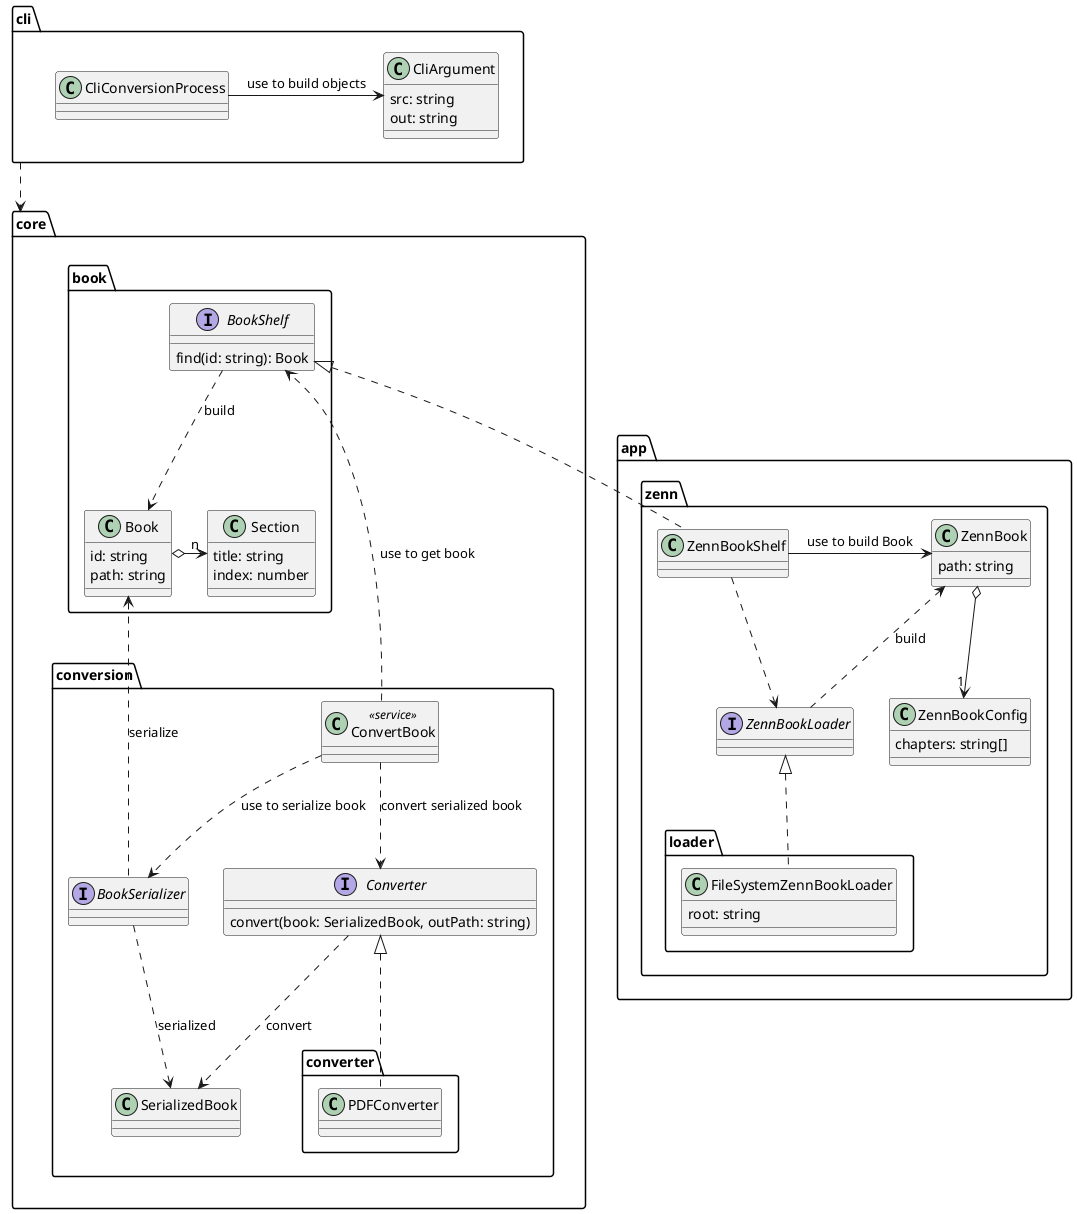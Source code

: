@startuml model to build pdf from markdown
package core {
  package book {
    class Book {
      id: string
      path: string
    }
    class Section {
      title: string
      index: number
    }

    Book o-r-> "n" Section

    interface BookShelf {
      find(id: string): Book
    }
    BookShelf ..> Book : build
  }

  package conversion {
    class SerializedBook
    interface BookSerializer
    BookSerializer .u..> Book : serialize
    BookSerializer ..> SerializedBook : serialized

    interface Converter {
      convert(book: SerializedBook, outPath: string)
    }
    Converter ..> SerializedBook : convert
    Converter .l[hidden].> BookSerializer

    class ConvertBook << service >>
    ConvertBook ..> BookSerializer : use to serialize book
    ConvertBook ..> Converter : convert serialized book
    ConvertBook ..> BookShelf : use to get book

    package converter {
      class PDFConverter
      PDFConverter .u.|> Converter
    }
  }
}

package app {
  package zenn {
    class ZennBookShelf
    ZennBookShelf .u.|> BookShelf

    class ZennBook {
      path: string
    }
    class ZennBookConfig {
      chapters: string[]
    }
    ZennBook o--> "1" ZennBookConfig
    ZennBookShelf -r-> ZennBook : use to build Book

    interface ZennBookLoader
    ZennBookShelf ..> ZennBookLoader
    ZennBookLoader .u.> ZennBook : build

    package loader {
      class FileSystemZennBookLoader {
        root: string
      }
      FileSystemZennBookLoader .u.|> ZennBookLoader
    }
  }
}

package cli {
  class CliArgument {
    src: string
    out: string
  }

  class CliConversionProcess
  CliConversionProcess -r-> CliArgument : use to build objects
}

cli ..> core
@enduml

